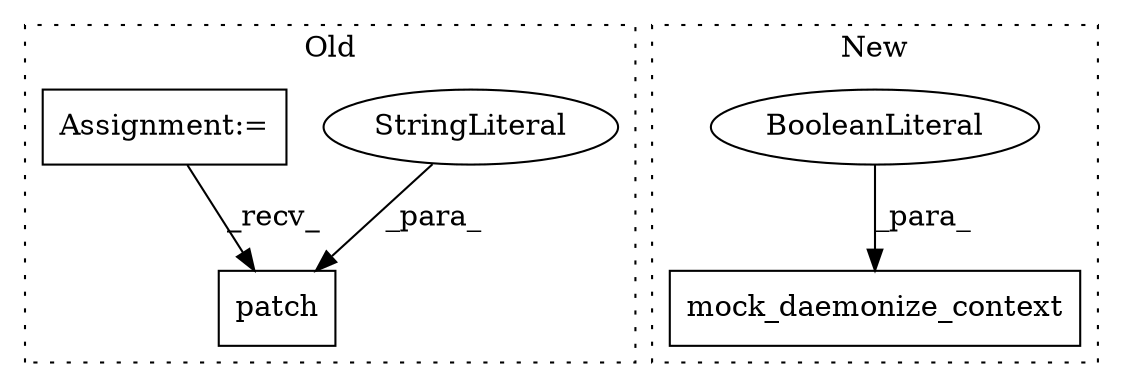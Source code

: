 digraph G {
subgraph cluster0 {
1 [label="patch" a="32" s="12733,12759" l="6,1" shape="box"];
3 [label="StringLiteral" a="45" s="12739" l="9" shape="ellipse"];
4 [label="Assignment:=" a="7" s="12708" l="4" shape="box"];
label = "Old";
style="dotted";
}
subgraph cluster1 {
2 [label="mock_daemonize_context" a="32" s="15934,15961" l="23,1" shape="box"];
5 [label="BooleanLiteral" a="9" s="15957" l="4" shape="ellipse"];
label = "New";
style="dotted";
}
3 -> 1 [label="_para_"];
4 -> 1 [label="_recv_"];
5 -> 2 [label="_para_"];
}